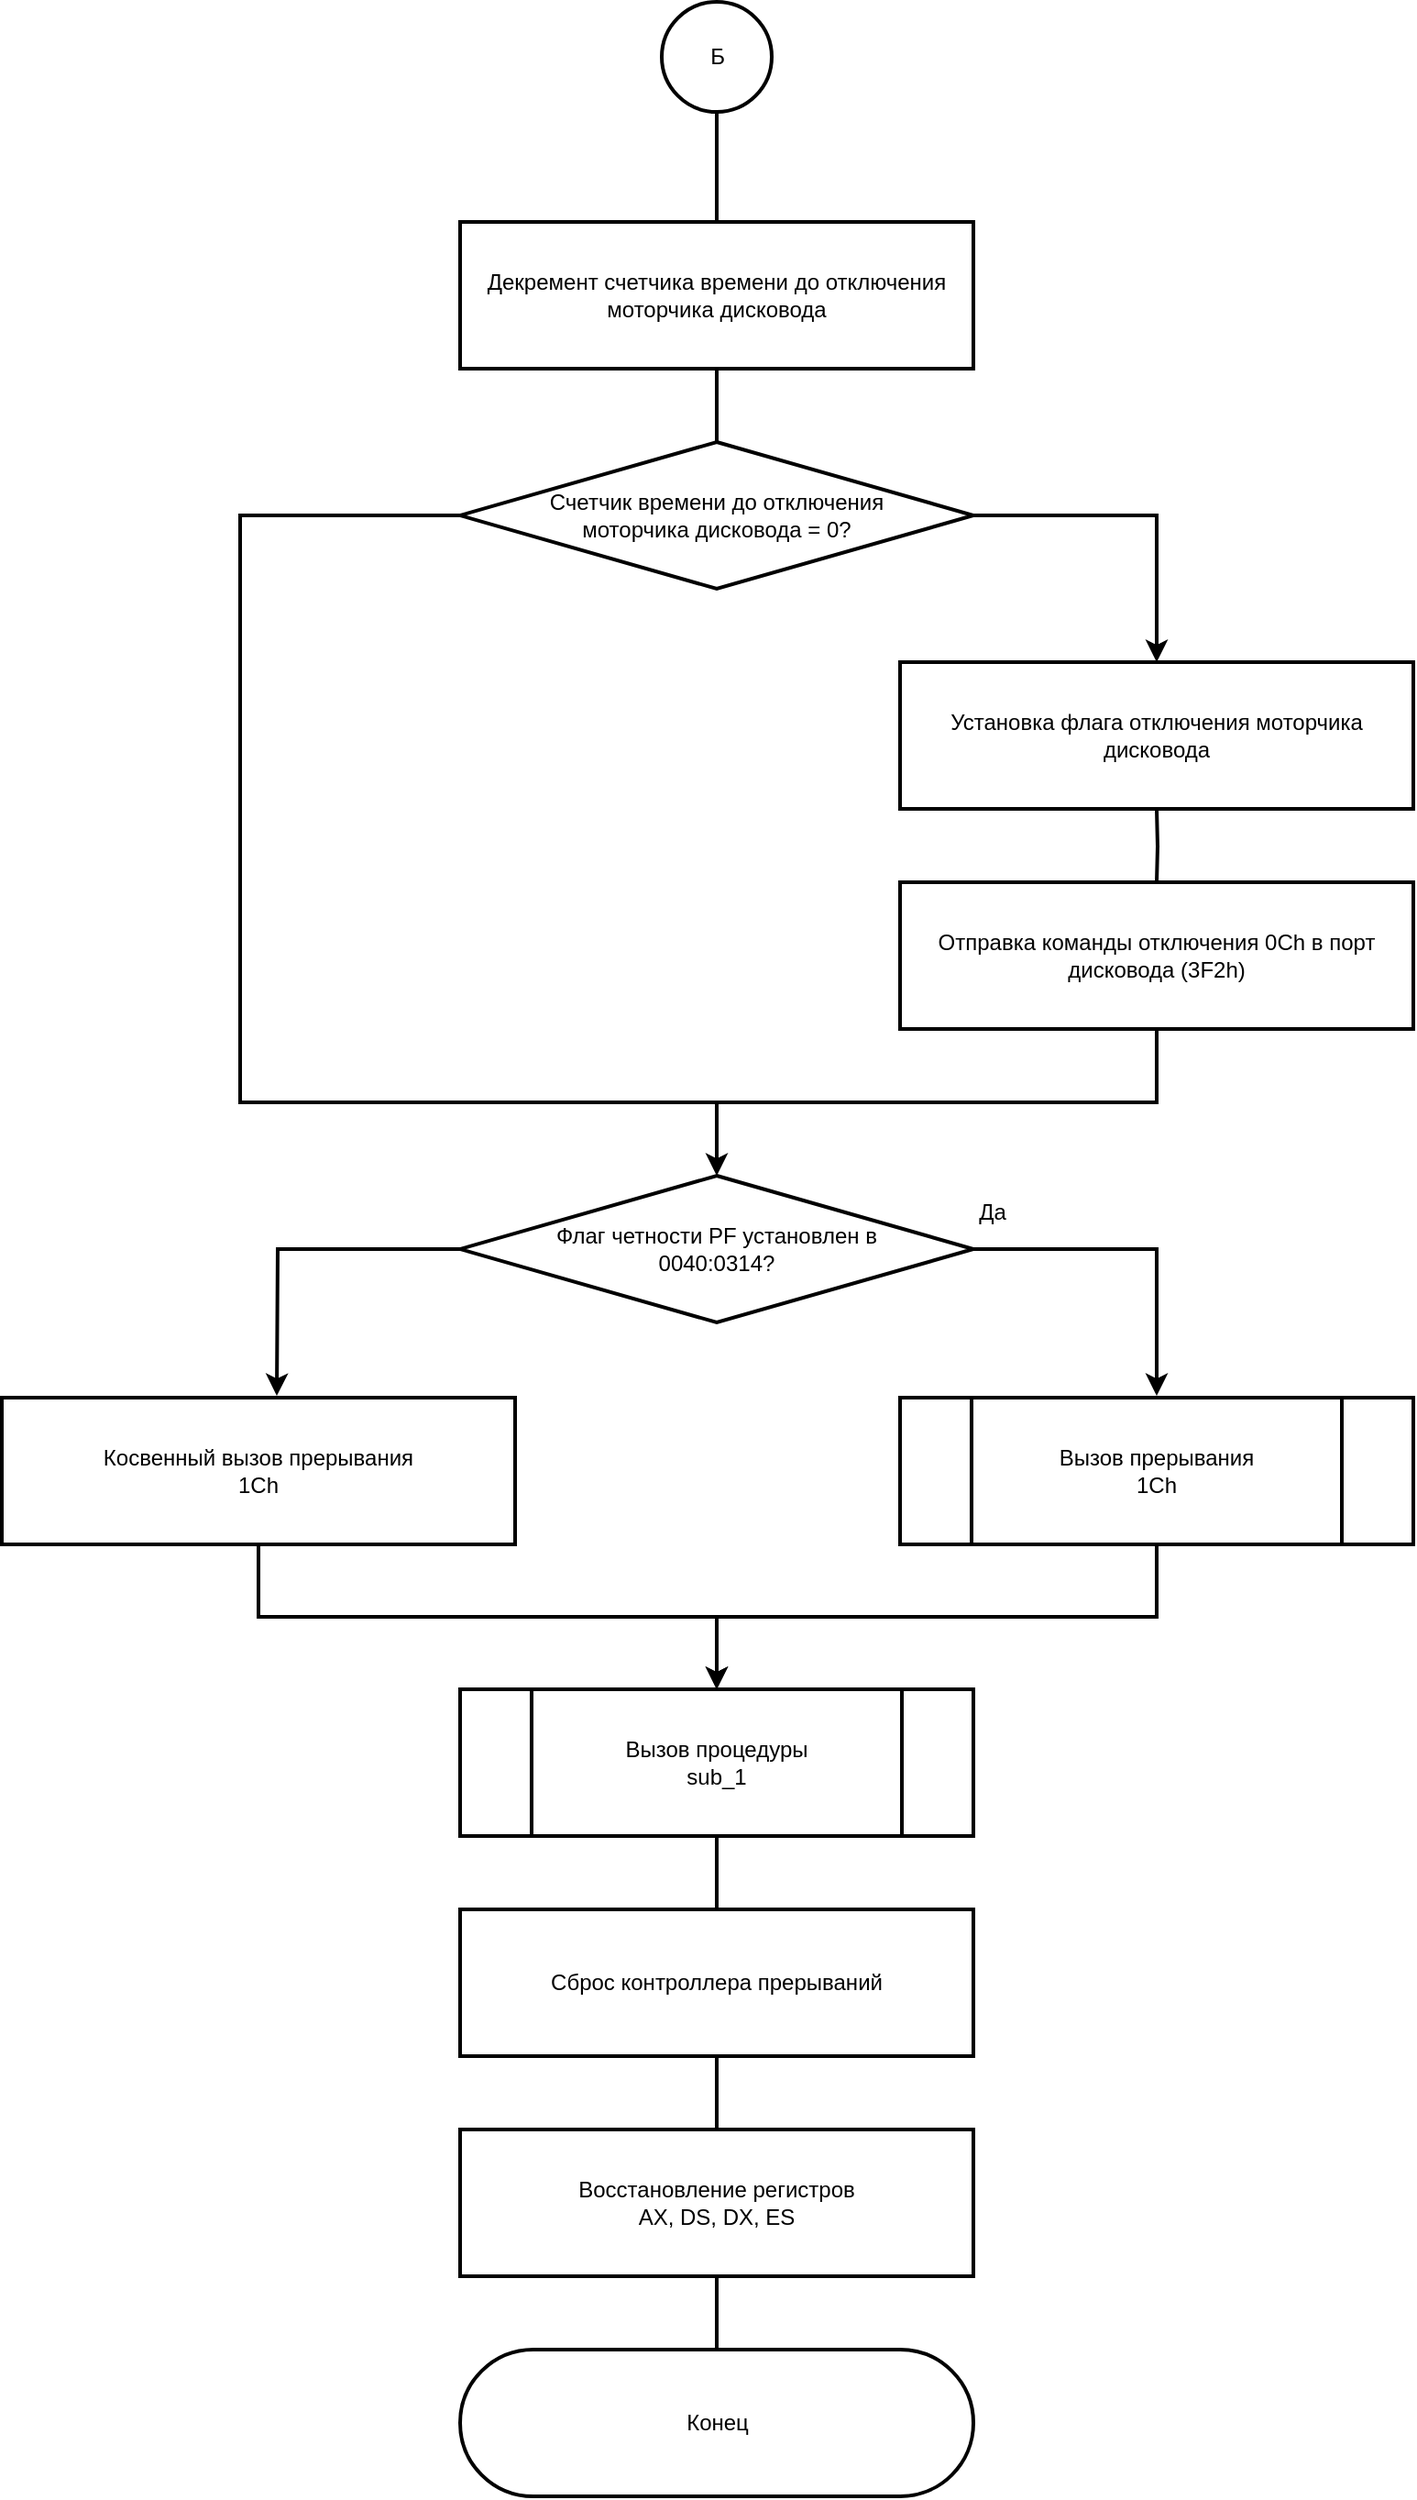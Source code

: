 <mxfile pages="3">
    <diagram id="C5RBs43oDa-KdzZeNtuy" name="Page-1">
        <mxGraphModel dx="803" dy="-1049" grid="1" gridSize="10" guides="1" tooltips="1" connect="1" arrows="1" fold="1" page="1" pageScale="1" pageWidth="1169" pageHeight="1654" math="0" shadow="0">
            <root>
                <mxCell id="WIyWlLk6GJQsqaUBKTNV-0"/>
                <mxCell id="WIyWlLk6GJQsqaUBKTNV-1" parent="WIyWlLk6GJQsqaUBKTNV-0"/>
                <mxCell id="vyRCuT5CazXDz3R7OgMO-26" value="" style="edgeStyle=orthogonalEdgeStyle;rounded=0;orthogonalLoop=1;jettySize=auto;html=1;startArrow=none;startFill=0;endArrow=none;endFill=0;strokeWidth=2;" parent="WIyWlLk6GJQsqaUBKTNV-1" source="vyRCuT5CazXDz3R7OgMO-27" edge="1">
                    <mxGeometry relative="1" as="geometry">
                        <mxPoint x="530" y="1880" as="targetPoint"/>
                    </mxGeometry>
                </mxCell>
                <mxCell id="vyRCuT5CazXDz3R7OgMO-27" value="Б" style="verticalLabelPosition=middle;verticalAlign=middle;html=1;shape=mxgraph.flowchart.on-page_reference;rounded=0;labelPosition=center;align=center;strokeWidth=2;" parent="WIyWlLk6GJQsqaUBKTNV-1" vertex="1">
                    <mxGeometry x="500" y="1740" width="60" height="60" as="geometry"/>
                </mxCell>
                <mxCell id="vyRCuT5CazXDz3R7OgMO-28" style="edgeStyle=orthogonalEdgeStyle;rounded=0;orthogonalLoop=1;jettySize=auto;html=1;exitX=0.5;exitY=1;exitDx=0;exitDy=0;entryX=0.5;entryY=0;entryDx=0;entryDy=0;startArrow=none;startFill=0;endArrow=none;endFill=0;strokeWidth=2;" parent="WIyWlLk6GJQsqaUBKTNV-1" source="vyRCuT5CazXDz3R7OgMO-29" target="vyRCuT5CazXDz3R7OgMO-32" edge="1">
                    <mxGeometry relative="1" as="geometry"/>
                </mxCell>
                <mxCell id="vyRCuT5CazXDz3R7OgMO-29" value="&lt;font style=&quot;font-size: 12px&quot;&gt;Декремент счетчика времени до отключения моторчика дисковода&lt;/font&gt;" style="whiteSpace=wrap;html=1;rounded=0;arcSize=6;strokeWidth=2;" parent="WIyWlLk6GJQsqaUBKTNV-1" vertex="1">
                    <mxGeometry x="390" y="1860" width="280" height="80" as="geometry"/>
                </mxCell>
                <mxCell id="vyRCuT5CazXDz3R7OgMO-30" style="edgeStyle=orthogonalEdgeStyle;rounded=0;orthogonalLoop=1;jettySize=auto;html=1;exitX=1;exitY=0.5;exitDx=0;exitDy=0;startArrow=none;startFill=0;endArrow=classic;endFill=1;entryX=0.5;entryY=0;entryDx=0;entryDy=0;strokeWidth=2;" parent="WIyWlLk6GJQsqaUBKTNV-1" source="vyRCuT5CazXDz3R7OgMO-32" edge="1">
                    <mxGeometry relative="1" as="geometry">
                        <mxPoint x="770" y="2100" as="targetPoint"/>
                        <Array as="points">
                            <mxPoint x="770" y="2020"/>
                        </Array>
                    </mxGeometry>
                </mxCell>
                <mxCell id="vyRCuT5CazXDz3R7OgMO-31" style="edgeStyle=orthogonalEdgeStyle;rounded=0;orthogonalLoop=1;jettySize=auto;html=1;exitX=0;exitY=0.5;exitDx=0;exitDy=0;startArrow=none;startFill=0;endArrow=classic;endFill=1;entryX=0.5;entryY=0;entryDx=0;entryDy=0;strokeWidth=2;" parent="WIyWlLk6GJQsqaUBKTNV-1" source="vyRCuT5CazXDz3R7OgMO-32" target="vyRCuT5CazXDz3R7OgMO-37" edge="1">
                    <mxGeometry relative="1" as="geometry">
                        <mxPoint x="270" y="2350" as="targetPoint"/>
                        <Array as="points">
                            <mxPoint x="270" y="2020"/>
                            <mxPoint x="270" y="2340"/>
                            <mxPoint x="530" y="2340"/>
                        </Array>
                    </mxGeometry>
                </mxCell>
                <mxCell id="vyRCuT5CazXDz3R7OgMO-32" value="&lt;font style=&quot;font-size: 12px&quot;&gt;Счетчик времени до отключения&lt;br&gt;моторчика дисковода = 0?&lt;br&gt;&lt;/font&gt;" style="rhombus;whiteSpace=wrap;html=1;rounded=0;arcSize=6;strokeWidth=2;" parent="WIyWlLk6GJQsqaUBKTNV-1" vertex="1">
                    <mxGeometry x="390" y="1980" width="280" height="80" as="geometry"/>
                </mxCell>
                <mxCell id="vyRCuT5CazXDz3R7OgMO-33" style="edgeStyle=orthogonalEdgeStyle;rounded=0;orthogonalLoop=1;jettySize=auto;html=1;exitX=0.5;exitY=1;exitDx=0;exitDy=0;entryX=0.5;entryY=0;entryDx=0;entryDy=0;startArrow=none;startFill=0;endArrow=none;endFill=0;strokeWidth=2;" parent="WIyWlLk6GJQsqaUBKTNV-1" edge="1">
                    <mxGeometry relative="1" as="geometry">
                        <mxPoint x="770" y="2180" as="sourcePoint"/>
                        <mxPoint x="770" y="2220" as="targetPoint"/>
                    </mxGeometry>
                </mxCell>
                <mxCell id="vyRCuT5CazXDz3R7OgMO-34" style="edgeStyle=orthogonalEdgeStyle;rounded=0;orthogonalLoop=1;jettySize=auto;html=1;exitX=0.5;exitY=1;exitDx=0;exitDy=0;startArrow=none;startFill=0;endArrow=none;endFill=0;strokeWidth=2;" parent="WIyWlLk6GJQsqaUBKTNV-1" edge="1">
                    <mxGeometry relative="1" as="geometry">
                        <mxPoint x="530" y="2340" as="targetPoint"/>
                        <Array as="points">
                            <mxPoint x="770" y="2340"/>
                        </Array>
                        <mxPoint x="770" y="2300" as="sourcePoint"/>
                    </mxGeometry>
                </mxCell>
                <mxCell id="vyRCuT5CazXDz3R7OgMO-35" style="edgeStyle=orthogonalEdgeStyle;rounded=0;orthogonalLoop=1;jettySize=auto;html=1;exitX=1;exitY=0.5;exitDx=0;exitDy=0;startArrow=none;startFill=0;endArrow=classic;endFill=1;strokeWidth=2;" parent="WIyWlLk6GJQsqaUBKTNV-1" source="vyRCuT5CazXDz3R7OgMO-37" edge="1">
                    <mxGeometry relative="1" as="geometry">
                        <mxPoint x="770" y="2500" as="targetPoint"/>
                        <Array as="points">
                            <mxPoint x="770" y="2420"/>
                            <mxPoint x="770" y="2500"/>
                        </Array>
                    </mxGeometry>
                </mxCell>
                <mxCell id="vyRCuT5CazXDz3R7OgMO-36" style="edgeStyle=orthogonalEdgeStyle;rounded=0;orthogonalLoop=1;jettySize=auto;html=1;exitX=0;exitY=0.5;exitDx=0;exitDy=0;startArrow=none;startFill=0;endArrow=classic;endFill=1;strokeWidth=2;" parent="WIyWlLk6GJQsqaUBKTNV-1" source="vyRCuT5CazXDz3R7OgMO-37" edge="1">
                    <mxGeometry relative="1" as="geometry">
                        <mxPoint x="290" y="2500" as="targetPoint"/>
                    </mxGeometry>
                </mxCell>
                <mxCell id="vyRCuT5CazXDz3R7OgMO-37" value="Флаг четности PF установлен в &lt;br&gt;0040:0314?" style="rhombus;whiteSpace=wrap;html=1;rounded=0;arcSize=6;strokeWidth=2;" parent="WIyWlLk6GJQsqaUBKTNV-1" vertex="1">
                    <mxGeometry x="390" y="2380" width="280" height="80" as="geometry"/>
                </mxCell>
                <mxCell id="vyRCuT5CazXDz3R7OgMO-38" style="edgeStyle=orthogonalEdgeStyle;rounded=0;orthogonalLoop=1;jettySize=auto;html=1;exitX=0.5;exitY=1;exitDx=0;exitDy=0;entryX=0.5;entryY=0;entryDx=0;entryDy=0;startArrow=none;startFill=0;endArrow=classic;endFill=1;strokeWidth=2;" parent="WIyWlLk6GJQsqaUBKTNV-1" source="vyRCuT5CazXDz3R7OgMO-39" target="vyRCuT5CazXDz3R7OgMO-43" edge="1">
                    <mxGeometry relative="1" as="geometry"/>
                </mxCell>
                <mxCell id="vyRCuT5CazXDz3R7OgMO-39" value="&lt;span&gt;Косвенный вызов прерывания&lt;br&gt;1Ch&lt;br&gt;&lt;/span&gt;" style="whiteSpace=wrap;html=1;rounded=0;arcSize=6;strokeWidth=2;" parent="WIyWlLk6GJQsqaUBKTNV-1" vertex="1">
                    <mxGeometry x="140" y="2501" width="280" height="80" as="geometry"/>
                </mxCell>
                <mxCell id="vyRCuT5CazXDz3R7OgMO-40" style="edgeStyle=orthogonalEdgeStyle;rounded=0;orthogonalLoop=1;jettySize=auto;html=1;exitX=0.5;exitY=1;exitDx=0;exitDy=0;entryX=0.5;entryY=0;entryDx=0;entryDy=0;startArrow=none;startFill=0;endArrow=classic;endFill=1;strokeWidth=2;" parent="WIyWlLk6GJQsqaUBKTNV-1" source="vyRCuT5CazXDz3R7OgMO-41" target="vyRCuT5CazXDz3R7OgMO-43" edge="1">
                    <mxGeometry relative="1" as="geometry"/>
                </mxCell>
                <mxCell id="vyRCuT5CazXDz3R7OgMO-41" value="&lt;font style=&quot;font-size: 12px&quot;&gt;Вызов прерывания&lt;br&gt;1Ch&lt;/font&gt;" style="verticalLabelPosition=middle;verticalAlign=middle;html=1;shape=process;whiteSpace=wrap;rounded=0;size=0.14;arcSize=6;labelPosition=center;align=center;strokeWidth=2;" parent="WIyWlLk6GJQsqaUBKTNV-1" vertex="1">
                    <mxGeometry x="630" y="2501" width="280" height="80" as="geometry"/>
                </mxCell>
                <mxCell id="vyRCuT5CazXDz3R7OgMO-42" style="edgeStyle=orthogonalEdgeStyle;rounded=0;orthogonalLoop=1;jettySize=auto;html=1;exitX=0.5;exitY=1;exitDx=0;exitDy=0;entryX=0.5;entryY=0;entryDx=0;entryDy=0;startArrow=none;startFill=0;endArrow=none;endFill=0;strokeWidth=2;" parent="WIyWlLk6GJQsqaUBKTNV-1" source="vyRCuT5CazXDz3R7OgMO-43" target="vyRCuT5CazXDz3R7OgMO-45" edge="1">
                    <mxGeometry relative="1" as="geometry"/>
                </mxCell>
                <mxCell id="vyRCuT5CazXDz3R7OgMO-43" value="&lt;span&gt;Вызов процедуры&lt;br&gt;sub_1&lt;br&gt;&lt;/span&gt;" style="verticalLabelPosition=middle;verticalAlign=middle;html=1;shape=process;whiteSpace=wrap;rounded=0;size=0.14;arcSize=6;labelPosition=center;align=center;strokeWidth=2;" parent="WIyWlLk6GJQsqaUBKTNV-1" vertex="1">
                    <mxGeometry x="390" y="2660" width="280" height="80" as="geometry"/>
                </mxCell>
                <mxCell id="vyRCuT5CazXDz3R7OgMO-44" style="edgeStyle=orthogonalEdgeStyle;rounded=0;orthogonalLoop=1;jettySize=auto;html=1;exitX=0.5;exitY=1;exitDx=0;exitDy=0;entryX=0.5;entryY=0;entryDx=0;entryDy=0;startArrow=none;startFill=0;endArrow=none;endFill=0;strokeWidth=2;" parent="WIyWlLk6GJQsqaUBKTNV-1" source="vyRCuT5CazXDz3R7OgMO-45" target="vyRCuT5CazXDz3R7OgMO-47" edge="1">
                    <mxGeometry relative="1" as="geometry"/>
                </mxCell>
                <mxCell id="vyRCuT5CazXDz3R7OgMO-45" value="&lt;font style=&quot;font-size: 12px&quot;&gt;Сброс контроллера прерываний&lt;/font&gt;" style="whiteSpace=wrap;html=1;rounded=0;arcSize=6;strokeWidth=2;" parent="WIyWlLk6GJQsqaUBKTNV-1" vertex="1">
                    <mxGeometry x="390" y="2780" width="280" height="80" as="geometry"/>
                </mxCell>
                <mxCell id="vyRCuT5CazXDz3R7OgMO-46" style="edgeStyle=orthogonalEdgeStyle;rounded=0;orthogonalLoop=1;jettySize=auto;html=1;exitX=0.5;exitY=1;exitDx=0;exitDy=0;entryX=0.5;entryY=0;entryDx=0;entryDy=0;entryPerimeter=0;startArrow=none;startFill=0;endArrow=none;endFill=0;strokeWidth=2;" parent="WIyWlLk6GJQsqaUBKTNV-1" source="vyRCuT5CazXDz3R7OgMO-47" edge="1">
                    <mxGeometry relative="1" as="geometry">
                        <mxPoint x="530" y="3020" as="targetPoint"/>
                    </mxGeometry>
                </mxCell>
                <mxCell id="vyRCuT5CazXDz3R7OgMO-47" value="&lt;span&gt;Восстановление регистров&lt;br&gt;AX, DS, DX, ES&lt;br&gt;&lt;/span&gt;" style="whiteSpace=wrap;html=1;rounded=0;arcSize=6;strokeWidth=2;" parent="WIyWlLk6GJQsqaUBKTNV-1" vertex="1">
                    <mxGeometry x="390" y="2900" width="280" height="80" as="geometry"/>
                </mxCell>
                <mxCell id="vyRCuT5CazXDz3R7OgMO-49" value="&lt;font style=&quot;font-size: 12px&quot;&gt;Установка флага отключения моторчика дисковода&lt;/font&gt;" style="whiteSpace=wrap;html=1;rounded=0;arcSize=6;strokeWidth=2;" parent="WIyWlLk6GJQsqaUBKTNV-1" vertex="1">
                    <mxGeometry x="630" y="2100" width="280" height="80" as="geometry"/>
                </mxCell>
                <mxCell id="vyRCuT5CazXDz3R7OgMO-50" value="&lt;font style=&quot;font-size: 12px&quot;&gt;Отправка команды отключения 0Ch в порт дисковода (3F2h)&lt;/font&gt;" style="whiteSpace=wrap;html=1;rounded=0;arcSize=6;strokeWidth=2;" parent="WIyWlLk6GJQsqaUBKTNV-1" vertex="1">
                    <mxGeometry x="630" y="2220" width="280" height="80" as="geometry"/>
                </mxCell>
                <mxCell id="vyRCuT5CazXDz3R7OgMO-51" value="Да" style="text;html=1;align=center;verticalAlign=middle;resizable=0;points=[];autosize=1;strokeColor=none;" parent="WIyWlLk6GJQsqaUBKTNV-1" vertex="1">
                    <mxGeometry x="665" y="2390" width="30" height="20" as="geometry"/>
                </mxCell>
                <mxCell id="9" value="Конец" style="html=1;dashed=0;whitespace=wrap;shape=mxgraph.dfd.start;strokeWidth=2;rotation=0;" vertex="1" parent="WIyWlLk6GJQsqaUBKTNV-1">
                    <mxGeometry x="390" y="3020" width="280" height="80" as="geometry"/>
                </mxCell>
            </root>
        </mxGraphModel>
    </diagram>
    <diagram id="4PLdLxgveLM03PC5nY2m" name="Page-3">
        <mxGraphModel dx="1112" dy="771" grid="1" gridSize="10" guides="1" tooltips="1" connect="1" arrows="1" fold="1" page="1" pageScale="1" pageWidth="1169" pageHeight="1654" math="0" shadow="0">
            <root>
                <mxCell id="PTrQx92x1PSHm9LetNAU-0"/>
                <mxCell id="PTrQx92x1PSHm9LetNAU-1" parent="PTrQx92x1PSHm9LetNAU-0"/>
            </root>
        </mxGraphModel>
    </diagram>
    <diagram id="SMo9lqOiyiK44Y0W1xno" name="Page-2">
        <mxGraphModel dx="2281" dy="771" grid="1" gridSize="10" guides="1" tooltips="1" connect="1" arrows="1" fold="1" page="1" pageScale="1" pageWidth="1169" pageHeight="1654" math="0" shadow="0">
            <root>
                <mxCell id="3hFEeD8surCcH0dSWmG2-0"/>
                <mxCell id="3hFEeD8surCcH0dSWmG2-1" parent="3hFEeD8surCcH0dSWmG2-0"/>
                <mxCell id="l-EBOWrs5vo055zlGGoX-1" style="edgeStyle=orthogonalEdgeStyle;rounded=0;orthogonalLoop=1;jettySize=auto;html=1;exitX=0.5;exitY=1;exitDx=0;exitDy=0;exitPerimeter=0;entryX=0.5;entryY=0;entryDx=0;entryDy=0;startArrow=none;startFill=0;endArrow=none;endFill=0;strokeWidth=2;" parent="3hFEeD8surCcH0dSWmG2-1" source="3hFEeD8surCcH0dSWmG2-2" target="T3StZe7bPnIQIUZtU70U-0" edge="1">
                    <mxGeometry relative="1" as="geometry"/>
                </mxCell>
                <mxCell id="3hFEeD8surCcH0dSWmG2-2" value="&lt;font style=&quot;font-size: 12px&quot;&gt;Начало&lt;/font&gt;" style="strokeWidth=2;html=1;shape=mxgraph.flowchart.terminator;whiteSpace=wrap;" parent="3hFEeD8surCcH0dSWmG2-1" vertex="1">
                    <mxGeometry x="-760" y="80" width="280" height="80" as="geometry"/>
                </mxCell>
                <mxCell id="l-EBOWrs5vo055zlGGoX-2" style="edgeStyle=orthogonalEdgeStyle;rounded=0;orthogonalLoop=1;jettySize=auto;html=1;exitX=0.5;exitY=1;exitDx=0;exitDy=0;entryX=0.5;entryY=0;entryDx=0;entryDy=0;startArrow=none;startFill=0;endArrow=none;endFill=0;strokeWidth=2;" parent="3hFEeD8surCcH0dSWmG2-1" source="T3StZe7bPnIQIUZtU70U-0" target="T3StZe7bPnIQIUZtU70U-1" edge="1">
                    <mxGeometry relative="1" as="geometry"/>
                </mxCell>
                <mxCell id="T3StZe7bPnIQIUZtU70U-0" value="&lt;span&gt;Сохранение регистров&lt;br&gt;DS, AX&lt;br&gt;&lt;/span&gt;" style="whiteSpace=wrap;html=1;rounded=0;arcSize=6;strokeWidth=2;" parent="3hFEeD8surCcH0dSWmG2-1" vertex="1">
                    <mxGeometry x="-760" y="200" width="280" height="80" as="geometry"/>
                </mxCell>
                <mxCell id="l-EBOWrs5vo055zlGGoX-3" style="edgeStyle=orthogonalEdgeStyle;rounded=0;orthogonalLoop=1;jettySize=auto;html=1;exitX=0.5;exitY=1;exitDx=0;exitDy=0;entryX=0.5;entryY=0;entryDx=0;entryDy=0;startArrow=none;startFill=0;endArrow=none;endFill=0;strokeWidth=2;" parent="3hFEeD8surCcH0dSWmG2-1" source="T3StZe7bPnIQIUZtU70U-1" target="l-EBOWrs5vo055zlGGoX-0" edge="1">
                    <mxGeometry relative="1" as="geometry"/>
                </mxCell>
                <mxCell id="T3StZe7bPnIQIUZtU70U-1" value="&lt;span&gt;Загрузка младшего байта регистра&lt;br&gt;EFLAGS в AH&lt;br&gt;&lt;/span&gt;" style="whiteSpace=wrap;html=1;rounded=0;arcSize=6;strokeWidth=2;" parent="3hFEeD8surCcH0dSWmG2-1" vertex="1">
                    <mxGeometry x="-760" y="440" width="280" height="80" as="geometry"/>
                </mxCell>
                <mxCell id="l-EBOWrs5vo055zlGGoX-5" style="edgeStyle=orthogonalEdgeStyle;rounded=0;orthogonalLoop=1;jettySize=auto;html=1;exitX=1;exitY=0.5;exitDx=0;exitDy=0;entryX=0.5;entryY=0;entryDx=0;entryDy=0;startArrow=none;startFill=0;endArrow=classic;endFill=1;strokeWidth=2;" parent="3hFEeD8surCcH0dSWmG2-1" source="l-EBOWrs5vo055zlGGoX-0" target="l-EBOWrs5vo055zlGGoX-4" edge="1">
                    <mxGeometry relative="1" as="geometry"/>
                </mxCell>
                <mxCell id="l-EBOWrs5vo055zlGGoX-7" style="edgeStyle=orthogonalEdgeStyle;rounded=0;orthogonalLoop=1;jettySize=auto;html=1;exitX=0;exitY=0.5;exitDx=0;exitDy=0;entryX=0.5;entryY=0;entryDx=0;entryDy=0;startArrow=none;startFill=0;endArrow=classic;endFill=1;strokeWidth=2;" parent="3hFEeD8surCcH0dSWmG2-1" source="l-EBOWrs5vo055zlGGoX-0" target="l-EBOWrs5vo055zlGGoX-6" edge="1">
                    <mxGeometry relative="1" as="geometry"/>
                </mxCell>
                <mxCell id="l-EBOWrs5vo055zlGGoX-0" value="&lt;font style=&quot;font-size: 12px&quot;&gt;Установлены ли DF и старший&lt;br&gt;&amp;nbsp;бит IOPL в 0040:0314?&lt;/font&gt;" style="rhombus;whiteSpace=wrap;html=1;rounded=0;arcSize=6;strokeWidth=2;" parent="3hFEeD8surCcH0dSWmG2-1" vertex="1">
                    <mxGeometry x="-760" y="560" width="280" height="80" as="geometry"/>
                </mxCell>
                <mxCell id="l-EBOWrs5vo055zlGGoX-12" style="edgeStyle=orthogonalEdgeStyle;rounded=0;orthogonalLoop=1;jettySize=auto;html=1;exitX=0.5;exitY=1;exitDx=0;exitDy=0;startArrow=none;startFill=0;endArrow=classic;endFill=1;entryX=0.5;entryY=0;entryDx=0;entryDy=0;strokeWidth=2;" parent="3hFEeD8surCcH0dSWmG2-1" source="l-EBOWrs5vo055zlGGoX-4" target="l-EBOWrs5vo055zlGGoX-8" edge="1">
                    <mxGeometry relative="1" as="geometry">
                        <mxPoint x="-620" y="840" as="targetPoint"/>
                    </mxGeometry>
                </mxCell>
                <mxCell id="l-EBOWrs5vo055zlGGoX-4" value="&lt;font style=&quot;font-size: 12px&quot;&gt;Сброс флага прерываний IF&lt;/font&gt;" style="whiteSpace=wrap;html=1;rounded=0;arcSize=6;strokeWidth=2;" parent="3hFEeD8surCcH0dSWmG2-1" vertex="1">
                    <mxGeometry x="-520" y="680" width="280" height="80" as="geometry"/>
                </mxCell>
                <mxCell id="l-EBOWrs5vo055zlGGoX-11" style="edgeStyle=orthogonalEdgeStyle;rounded=0;orthogonalLoop=1;jettySize=auto;html=1;exitX=0.5;exitY=1;exitDx=0;exitDy=0;startArrow=none;startFill=0;endArrow=classic;endFill=1;strokeWidth=2;" parent="3hFEeD8surCcH0dSWmG2-1" source="l-EBOWrs5vo055zlGGoX-6" target="l-EBOWrs5vo055zlGGoX-8" edge="1">
                    <mxGeometry relative="1" as="geometry"/>
                </mxCell>
                <mxCell id="l-EBOWrs5vo055zlGGoX-6" value="&lt;span&gt;Запрет маскируемых прерываний инструкцией&lt;br&gt;CLI&lt;br&gt;&lt;/span&gt;" style="whiteSpace=wrap;html=1;rounded=0;arcSize=6;strokeWidth=2;" parent="3hFEeD8surCcH0dSWmG2-1" vertex="1">
                    <mxGeometry x="-1000" y="680" width="280" height="80" as="geometry"/>
                </mxCell>
                <mxCell id="l-EBOWrs5vo055zlGGoX-13" style="edgeStyle=orthogonalEdgeStyle;rounded=0;orthogonalLoop=1;jettySize=auto;html=1;exitX=0.5;exitY=1;exitDx=0;exitDy=0;startArrow=none;startFill=0;endArrow=none;endFill=0;strokeWidth=2;" parent="3hFEeD8surCcH0dSWmG2-1" source="l-EBOWrs5vo055zlGGoX-8" target="l-EBOWrs5vo055zlGGoX-9" edge="1">
                    <mxGeometry relative="1" as="geometry"/>
                </mxCell>
                <mxCell id="l-EBOWrs5vo055zlGGoX-8" value="&lt;font style=&quot;font-size: 12px&quot;&gt;Загрузка AH в младший байт регистра EFLAGS&lt;/font&gt;" style="whiteSpace=wrap;html=1;rounded=0;arcSize=6;strokeWidth=2;" parent="3hFEeD8surCcH0dSWmG2-1" vertex="1">
                    <mxGeometry x="-760" y="840" width="280" height="80" as="geometry"/>
                </mxCell>
                <mxCell id="l-EBOWrs5vo055zlGGoX-14" style="edgeStyle=orthogonalEdgeStyle;rounded=0;orthogonalLoop=1;jettySize=auto;html=1;exitX=0.5;exitY=1;exitDx=0;exitDy=0;entryX=0.5;entryY=0;entryDx=0;entryDy=0;entryPerimeter=0;startArrow=none;startFill=0;endArrow=none;endFill=0;strokeWidth=2;" parent="3hFEeD8surCcH0dSWmG2-1" source="l-EBOWrs5vo055zlGGoX-9" target="l-EBOWrs5vo055zlGGoX-10" edge="1">
                    <mxGeometry relative="1" as="geometry"/>
                </mxCell>
                <mxCell id="l-EBOWrs5vo055zlGGoX-9" value="&lt;font style=&quot;font-size: 12px&quot;&gt;Восстановление регистров AX, DS&lt;/font&gt;" style="whiteSpace=wrap;html=1;rounded=0;arcSize=6;strokeWidth=2;" parent="3hFEeD8surCcH0dSWmG2-1" vertex="1">
                    <mxGeometry x="-760" y="960" width="280" height="80" as="geometry"/>
                </mxCell>
                <mxCell id="l-EBOWrs5vo055zlGGoX-10" value="&lt;font style=&quot;font-size: 12px&quot;&gt;Конец&lt;/font&gt;" style="strokeWidth=2;html=1;shape=mxgraph.flowchart.terminator;whiteSpace=wrap;" parent="3hFEeD8surCcH0dSWmG2-1" vertex="1">
                    <mxGeometry x="-760" y="1080" width="280" height="80" as="geometry"/>
                </mxCell>
                <mxCell id="hmYaRsFD88xVEkdwvIxV-0" value="Да" style="text;html=1;align=center;verticalAlign=middle;resizable=0;points=[];autosize=1;strokeColor=none;fillColor=none;strokeWidth=2;" parent="3hFEeD8surCcH0dSWmG2-1" vertex="1">
                    <mxGeometry x="-480" y="570" width="30" height="20" as="geometry"/>
                </mxCell>
                <mxCell id="hmYaRsFD88xVEkdwvIxV-1" value="&lt;span&gt;Загрузка в DS адреса&lt;br&gt;0040:0000&lt;br&gt;&lt;/span&gt;" style="whiteSpace=wrap;html=1;rounded=0;arcSize=6;strokeWidth=2;" parent="3hFEeD8surCcH0dSWmG2-1" vertex="1">
                    <mxGeometry x="-760" y="320" width="280" height="80" as="geometry"/>
                </mxCell>
            </root>
        </mxGraphModel>
    </diagram>
    <diagram id="pvptHs4O_jrLpWgV0axq" name="Страница 4">
        <mxGraphModel dx="1112" dy="771" grid="1" gridSize="10" guides="1" tooltips="1" connect="1" arrows="1" fold="1" page="1" pageScale="1" pageWidth="827" pageHeight="1169" math="0" shadow="0">
            <root>
                <mxCell id="eQSLLLaja5Yvgr1dc8NQ-0"/>
                <mxCell id="eQSLLLaja5Yvgr1dc8NQ-1" parent="eQSLLLaja5Yvgr1dc8NQ-0"/>
                <mxCell id="eQSLLLaja5Yvgr1dc8NQ-2" value="Б" style="verticalLabelPosition=middle;verticalAlign=middle;html=1;shape=mxgraph.flowchart.on-page_reference;rounded=0;labelPosition=center;align=center;strokeWidth=2;" parent="eQSLLLaja5Yvgr1dc8NQ-1" vertex="1">
                    <mxGeometry x="270" y="1560" width="60" height="60" as="geometry"/>
                </mxCell>
                <mxCell id="eQSLLLaja5Yvgr1dc8NQ-3" value="&lt;font style=&quot;font-size: 12px&quot;&gt;Да&lt;/font&gt;" style="edgeStyle=orthogonalEdgeStyle;rounded=0;orthogonalLoop=1;jettySize=auto;html=1;exitX=1;exitY=0.5;exitDx=0;exitDy=0;startArrow=none;startFill=0;endArrow=classic;endFill=1;strokeWidth=2;" parent="eQSLLLaja5Yvgr1dc8NQ-1" source="eQSLLLaja5Yvgr1dc8NQ-5" edge="1">
                    <mxGeometry x="-0.636" y="20" relative="1" as="geometry">
                        <mxPoint x="540" y="1000" as="targetPoint"/>
                        <mxPoint as="offset"/>
                    </mxGeometry>
                </mxCell>
                <mxCell id="eQSLLLaja5Yvgr1dc8NQ-4" style="edgeStyle=orthogonalEdgeStyle;rounded=0;orthogonalLoop=1;jettySize=auto;html=1;exitX=0;exitY=0.5;exitDx=0;exitDy=0;startArrow=none;startFill=0;endArrow=none;endFill=0;strokeWidth=2;" parent="eQSLLLaja5Yvgr1dc8NQ-1" source="eQSLLLaja5Yvgr1dc8NQ-5" edge="1">
                    <mxGeometry relative="1" as="geometry">
                        <mxPoint x="540" y="1520" as="targetPoint"/>
                        <Array as="points">
                            <mxPoint x="60" y="880"/>
                            <mxPoint x="60" y="1520"/>
                            <mxPoint x="540" y="1520"/>
                        </Array>
                    </mxGeometry>
                </mxCell>
                <mxCell id="eQSLLLaja5Yvgr1dc8NQ-5" value="&lt;font&gt;&lt;font style=&quot;font-size: 12px&quot;&gt;2 старших байта счетчика = 24?&lt;/font&gt;&lt;br&gt;&lt;/font&gt;" style="rhombus;whiteSpace=wrap;html=1;rounded=0;arcSize=6;strokeWidth=2;" parent="eQSLLLaja5Yvgr1dc8NQ-1" vertex="1">
                    <mxGeometry x="160" y="840" width="280" height="80" as="geometry"/>
                </mxCell>
                <mxCell id="eQSLLLaja5Yvgr1dc8NQ-6" value="&lt;font style=&quot;font-size: 12px&quot;&gt;Да&lt;/font&gt;" style="edgeStyle=orthogonalEdgeStyle;rounded=0;orthogonalLoop=1;jettySize=auto;html=1;exitX=1;exitY=0.5;exitDx=0;exitDy=0;startArrow=none;startFill=0;endArrow=classic;endFill=1;entryX=0.5;entryY=0;entryDx=0;entryDy=0;strokeWidth=2;" parent="eQSLLLaja5Yvgr1dc8NQ-1" source="eQSLLLaja5Yvgr1dc8NQ-8" target="eQSLLLaja5Yvgr1dc8NQ-10" edge="1">
                    <mxGeometry x="-0.818" y="20" relative="1" as="geometry">
                        <mxPoint x="780" y="1160" as="targetPoint"/>
                        <mxPoint as="offset"/>
                    </mxGeometry>
                </mxCell>
                <mxCell id="eQSLLLaja5Yvgr1dc8NQ-7" style="edgeStyle=orthogonalEdgeStyle;rounded=0;orthogonalLoop=1;jettySize=auto;html=1;exitX=0;exitY=0.5;exitDx=0;exitDy=0;startArrow=none;startFill=0;endArrow=none;endFill=0;strokeWidth=2;" parent="eQSLLLaja5Yvgr1dc8NQ-1" source="eQSLLLaja5Yvgr1dc8NQ-8" edge="1">
                    <mxGeometry relative="1" as="geometry">
                        <mxPoint x="540" y="1500" as="targetPoint"/>
                        <Array as="points">
                            <mxPoint x="300" y="1040"/>
                            <mxPoint x="300" y="1480"/>
                            <mxPoint x="540" y="1480"/>
                        </Array>
                    </mxGeometry>
                </mxCell>
                <mxCell id="eQSLLLaja5Yvgr1dc8NQ-8" value="&lt;font style=&quot;font-size: 12px&quot;&gt;2 младших байта счетчика = 176?&lt;/font&gt;" style="rhombus;whiteSpace=wrap;html=1;rounded=0;arcSize=6;strokeWidth=2;" parent="eQSLLLaja5Yvgr1dc8NQ-1" vertex="1">
                    <mxGeometry x="400" y="1000" width="280" height="80" as="geometry"/>
                </mxCell>
                <mxCell id="eQSLLLaja5Yvgr1dc8NQ-9" style="edgeStyle=orthogonalEdgeStyle;rounded=0;orthogonalLoop=1;jettySize=auto;html=1;exitX=0.5;exitY=1;exitDx=0;exitDy=0;entryX=0.5;entryY=0;entryDx=0;entryDy=0;startArrow=none;startFill=0;endArrow=none;endFill=0;strokeWidth=2;" parent="eQSLLLaja5Yvgr1dc8NQ-1" source="eQSLLLaja5Yvgr1dc8NQ-10" target="eQSLLLaja5Yvgr1dc8NQ-12" edge="1">
                    <mxGeometry relative="1" as="geometry"/>
                </mxCell>
                <mxCell id="eQSLLLaja5Yvgr1dc8NQ-10" value="&lt;font style=&quot;font-size: 12px&quot;&gt;Обнуление 2 старших байта счетчика реального времени&lt;/font&gt;" style="whiteSpace=wrap;html=1;rounded=0;arcSize=6;strokeWidth=2;" parent="eQSLLLaja5Yvgr1dc8NQ-1" vertex="1">
                    <mxGeometry x="680" y="1120" width="200" height="80" as="geometry"/>
                </mxCell>
                <mxCell id="eQSLLLaja5Yvgr1dc8NQ-11" style="edgeStyle=orthogonalEdgeStyle;rounded=0;orthogonalLoop=1;jettySize=auto;html=1;exitX=0.5;exitY=1;exitDx=0;exitDy=0;entryX=0.5;entryY=0;entryDx=0;entryDy=0;startArrow=none;startFill=0;endArrow=none;endFill=0;strokeWidth=2;" parent="eQSLLLaja5Yvgr1dc8NQ-1" source="eQSLLLaja5Yvgr1dc8NQ-12" target="eQSLLLaja5Yvgr1dc8NQ-14" edge="1">
                    <mxGeometry relative="1" as="geometry"/>
                </mxCell>
                <mxCell id="eQSLLLaja5Yvgr1dc8NQ-12" value="&lt;font style=&quot;font-size: 12px&quot;&gt;Обнуление 2 младших байта счетчика реального времени&lt;/font&gt;" style="whiteSpace=wrap;html=1;rounded=0;arcSize=6;strokeWidth=2;" parent="eQSLLLaja5Yvgr1dc8NQ-1" vertex="1">
                    <mxGeometry x="680" y="1240" width="200" height="80" as="geometry"/>
                </mxCell>
                <mxCell id="eQSLLLaja5Yvgr1dc8NQ-13" style="edgeStyle=orthogonalEdgeStyle;rounded=0;orthogonalLoop=1;jettySize=auto;html=1;exitX=0.5;exitY=1;exitDx=0;exitDy=0;entryX=0.5;entryY=0;entryDx=0;entryDy=0;entryPerimeter=0;startArrow=none;startFill=0;endArrow=classic;endFill=1;strokeWidth=2;" parent="eQSLLLaja5Yvgr1dc8NQ-1" source="eQSLLLaja5Yvgr1dc8NQ-14" target="eQSLLLaja5Yvgr1dc8NQ-2" edge="1">
                    <mxGeometry relative="1" as="geometry">
                        <Array as="points">
                            <mxPoint x="780" y="1480"/>
                            <mxPoint x="540" y="1480"/>
                            <mxPoint x="540" y="1520"/>
                            <mxPoint x="300" y="1520"/>
                        </Array>
                    </mxGeometry>
                </mxCell>
                <mxCell id="eQSLLLaja5Yvgr1dc8NQ-14" value="&lt;font style=&quot;font-size: 12px&quot;&gt;Установка флага прошедших суток&lt;/font&gt;" style="whiteSpace=wrap;html=1;rounded=0;arcSize=6;strokeWidth=2;" parent="eQSLLLaja5Yvgr1dc8NQ-1" vertex="1">
                    <mxGeometry x="680" y="1360" width="200" height="80" as="geometry"/>
                </mxCell>
                <mxCell id="eQSLLLaja5Yvgr1dc8NQ-30" style="edgeStyle=orthogonalEdgeStyle;rounded=0;orthogonalLoop=1;jettySize=auto;html=1;exitX=0.5;exitY=1;exitDx=0;exitDy=0;exitPerimeter=0;entryX=0.5;entryY=0;entryDx=0;entryDy=0;endArrow=none;endFill=0;strokeWidth=2;" parent="eQSLLLaja5Yvgr1dc8NQ-1" source="eQSLLLaja5Yvgr1dc8NQ-29" target="eQSLLLaja5Yvgr1dc8NQ-5" edge="1">
                    <mxGeometry relative="1" as="geometry"/>
                </mxCell>
                <mxCell id="eQSLLLaja5Yvgr1dc8NQ-29" value="А" style="verticalLabelPosition=middle;verticalAlign=middle;html=1;shape=mxgraph.flowchart.on-page_reference;rounded=0;labelPosition=center;align=center;strokeWidth=2;" parent="eQSLLLaja5Yvgr1dc8NQ-1" vertex="1">
                    <mxGeometry x="270" y="730" width="60" height="60" as="geometry"/>
                </mxCell>
            </root>
        </mxGraphModel>
    </diagram>
</mxfile>